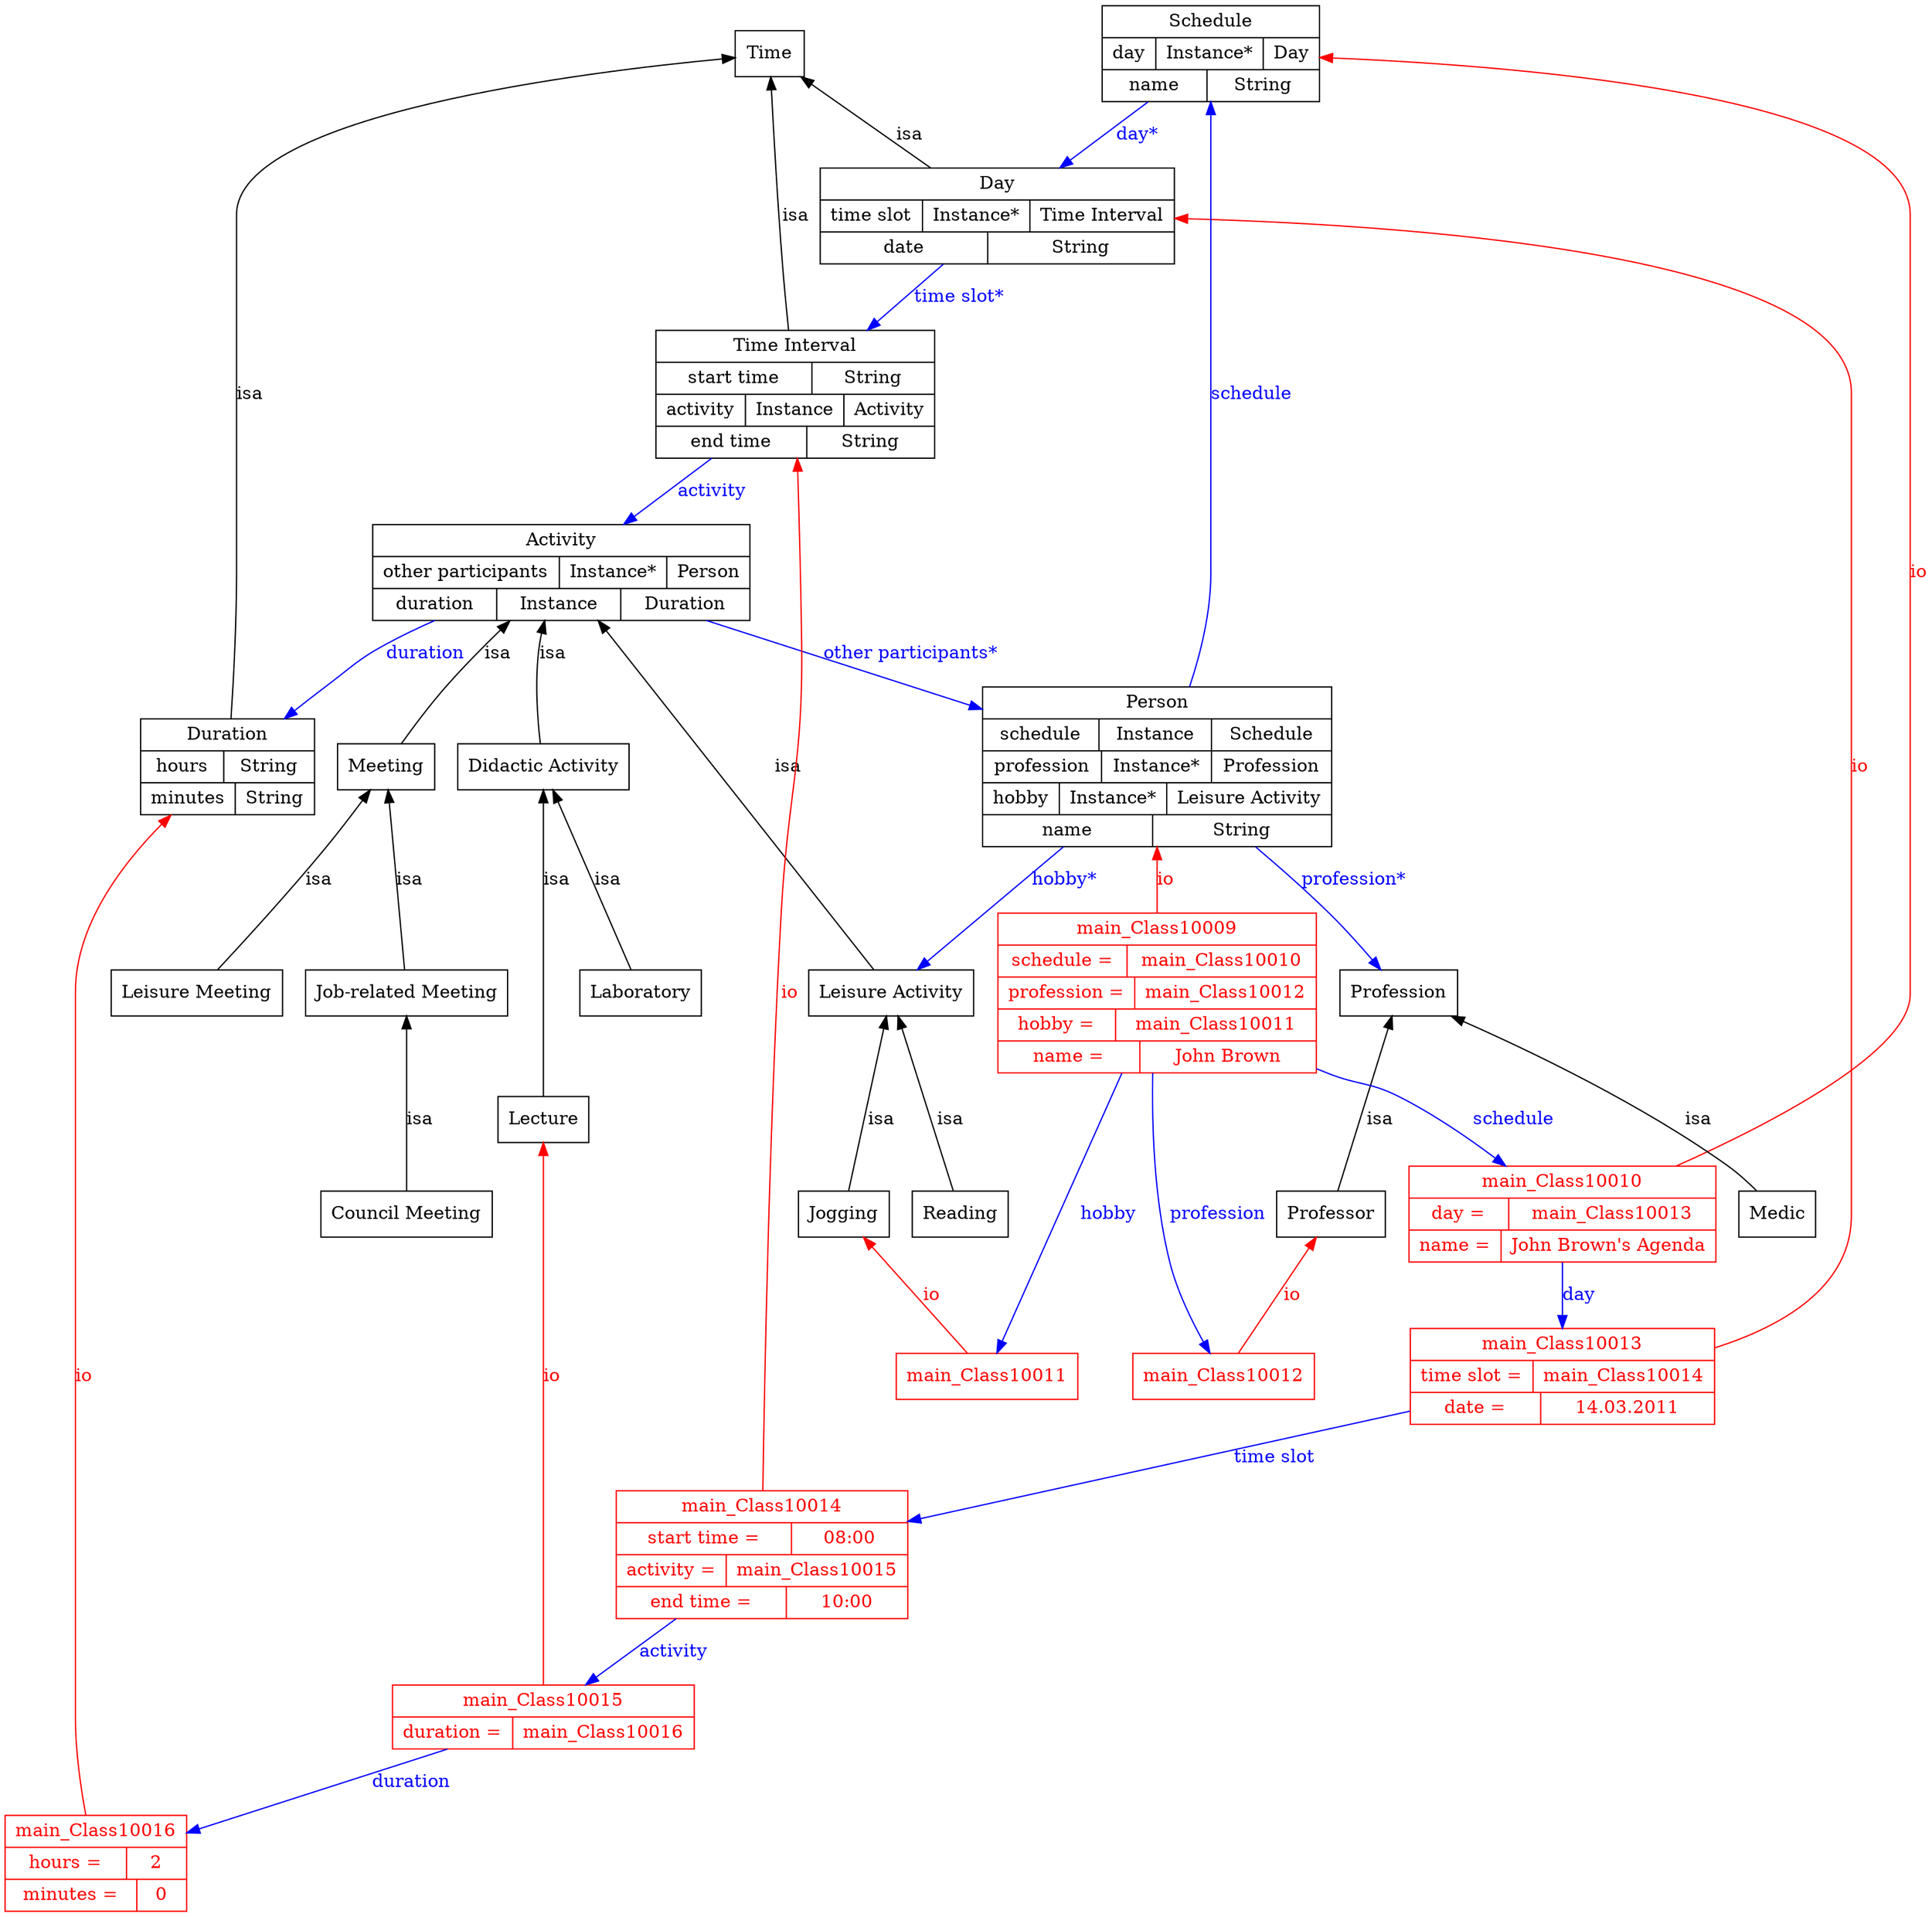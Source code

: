 digraph main {
	node [label="\N"];
	graph [bb="0,0,1386,1516"];
	Schedule [label="{Schedule|{day|Instance*|{Day}}|{name|String}}", shape=record, color="0.0,0.0,0.0", fontcolor="0.0,0.0,0.0", pos="825,1478", rects="742,1490,909,1515 742,1465,783,1490 783,1465,865,1490 865,1465,909,1490 742,1440,823,1465 823,1440,909,1465", width="2.31", height="1.04"];
	Day [label="{Day|{time slot|Instance*|{Time Interval}}|{date|String}}", shape=record, color="0.0,0.0,0.0", fontcolor="0.0,0.0,0.0", pos="664,1348", rects="531,1360,797,1385 531,1335,607,1360 607,1335,689,1360 689,1335,797,1360 531,1310,658,1335 658,1310,797,1335", width="3.69", height="1.04"];
	Activity [label="{Activity|{other participants|Instance*|{Person}}|{duration|Instance|{Duration}}}", shape=record, color="0.0,0.0,0.0", fontcolor="0.0,0.0,0.0", pos="363,1064", rects="221,1076,505,1101 221,1051,360,1076 360,1051,442,1076 442,1051,505,1076 221,1026,314,1051 314,1026,408,1051 408,1026,505,1051", width="3.94", height="1.04"];
	Person [label="{Person|{schedule|Instance|{Schedule}}|{profession|Instance*|{Profession}}|{hobby|Instance*|{Leisure Activity}}|{name|String}}", shape=record, color="0.0,0.0,0.0", fontcolor="0.0,0.0,0.0", pos="807,909", rects="676,946,939,971 676,921,763,946 763,921,849,946 849,921,939,946 676,896,764,921 764,896,849,921 849,896,938,921 676,871,734,896 \
734,871,816,896 816,871,939,896 676,846,805,871 805,846,939,871", width="3.64", height="1.74"];
	Duration [label="{Duration|{hours|String}|{minutes|String}}", shape=record, color="0.0,0.0,0.0", fontcolor="0.0,0.0,0.0", pos="113,909", rects="48,921,178,946 48,896,111,921 111,896,178,921 48,871,120,896 120,871,178,896", width="1.81", height="1.04"];
	Meeting [label=Meeting, shape=box, color="0.0,0.0,0.0", fontcolor="0.0,0.0,0.0", pos="232,909", width="1.00", height="0.50"];
	"Council Meeting" [label="Council Meeting", shape=box, color="0.0,0.0,0.0", fontcolor="0.0,0.0,0.0", pos="247,556", width="1.75", height="0.50"];
	"Job-related Meeting" [label="Job-related Meeting", shape=box, color="0.0,0.0,0.0", fontcolor="0.0,0.0,0.0", pos="247,729", width="2.08", height="0.50"];
	Lecture [label=Lecture, shape=box, color="0.0,0.0,0.0", fontcolor="0.0,0.0,0.0", pos="350,630", width="0.94", height="0.50"];
	"Didactic Activity" [label="Didactic Activity", shape=box, color="0.0,0.0,0.0", fontcolor="0.0,0.0,0.0", pos="350,909", width="1.78", height="0.50"];
	"Time Interval" [label="{Time Interval|{start time|String}|{activity|Instance|{Activity}}|{end time|String}}", shape=record, color="0.0,0.0,0.0", fontcolor="0.0,0.0,0.0", pos="516,1206", rects="411,1231,622,1256 411,1206,529,1231 529,1206,622,1231 411,1181,478,1206 478,1181,553,1206 553,1181,622,1206 411,1156,526,1181 52\
6,1156,622,1181", width="2.92", height="1.39"];
	Time [label=Time, shape=box, color="0.0,0.0,0.0", fontcolor="0.0,0.0,0.0", pos="494,1478", width="0.75", height="0.50"];
	Medic [label=Medic, shape=box, color="0.0,0.0,0.0", fontcolor="0.0,0.0,0.0", pos="1273,556", width="0.75", height="0.50"];
	Profession [label=Profession, shape=box, color="0.0,0.0,0.0", fontcolor="0.0,0.0,0.0", pos="988,729", width="1.19", height="0.50"];
	main_Class10009 [label="{main_Class10009|{schedule =|{main_Class10010}}|{profession =|{main_Class10012}}|{hobby =|{main_Class10011}}|{name =|{John Brown\
}}}", shape=record, color="0.0,1.0,1.0", fontcolor="0.0,1.0,1.0", pos="807,729", rects="687,766,927,791 687,741,784,766 784,741,927,766 687,716,789,741 789,716,927,741 687,691,775,716 775,691,927,716 687,666,794,691 \
794,666,927,691", width="3.33", height="1.74"];
	main_Class10010 [label="{main_Class10010|{day =|{main_Class10013}}|{name =|{John Brown's Agenda}}}", shape=record, color="0.0,1.0,1.0", fontcolor="0.0,1.0,1.0", pos="1111,556", rects="994,568,1228,593 994,543,1070,568 1070,543,1228,568 994,518,1065,543 1065,518,1228,543", width="3.25", height="1.04"];
	main_Class10012 [label=main_Class10012, shape=box, color="0.0,1.0,1.0", fontcolor="0.0,1.0,1.0", pos="868,426", width="1.92", height="0.50"];
	main_Class10011 [label=main_Class10011, shape=box, color="0.0,1.0,1.0", fontcolor="0.0,1.0,1.0", pos="670,426", width="1.92", height="0.50"];
	"Leisure Activity" [label="Leisure Activity", shape=box, color="0.0,0.0,0.0", fontcolor="0.0,0.0,0.0", pos="607,729", width="1.69", height="0.50"];
	Jogging [label=Jogging, shape=box, color="0.0,0.0,0.0", fontcolor="0.0,0.0,0.0", pos="573,556", width="0.92", height="0.50"];
	main_Class10013 [label="{main_Class10013|{time slot =|{main_Class10014}}|{date =|{14.03.2011}}}", shape=record, color="0.0,1.0,1.0", fontcolor="0.0,1.0,1.0", pos="1111,426", rects="996,438,1227,463 996,413,1089,438 1089,413,1227,438 996,388,1094,413 1094,388,1227,413", width="3.19", height="1.04"];
	main_Class10014 [label="{main_Class10014|{start time =|{08:00}}|{activity =|{main_Class10015}}|{end time =|{10:00}}}", shape=record, color="0.0,1.0,1.0", fontcolor="0.0,1.0,1.0", pos="512,284", rects="401,309,623,334 401,284,534,309 534,284,623,309 401,259,485,284 485,259,623,284 401,234,530,259 530,234,623,259", width="3.08", height="1.39"];
	Professor [label=Professor, shape=box, color="0.0,0.0,0.0", fontcolor="0.0,0.0,0.0", pos="936,556", width="1.11", height="0.50"];
	main_Class10015 [label="{main_Class10015|{duration =|{main_Class10016}}}", shape=record, color="0.0,1.0,1.0", fontcolor="0.0,1.0,1.0", pos="350,155", rects="236,155,465,180 236,130,327,155 327,130,465,155", width="3.17", height="0.69"];
	main_Class10016 [label="{main_Class10016|{hours =|{2}}|{minutes =|{0}}}", shape=record, color="0.0,1.0,1.0", fontcolor="0.0,1.0,1.0", pos="95,38", rects="26,50,164,75 26,25,118,50 118,25,164,50 26,0,126,25 126,0,164,25", width="1.92", height="1.04"];
	Laboratory [label=Laboratory, shape=box, color="0.0,0.0,0.0", fontcolor="0.0,0.0,0.0", pos="424,729", width="1.28", height="0.50"];
	"Leisure Meeting" [label="Leisure Meeting", shape=box, color="0.0,0.0,0.0", fontcolor="0.0,0.0,0.0", pos="91,729", width="1.75", height="0.50"];
	Reading [label=Reading, shape=box, color="0.0,0.0,0.0", fontcolor="0.0,0.0,0.0", pos="659,556", width="0.97", height="0.50"];
	Schedule -> Day [style=filled, label="day*", color="0.6666667,1.0,1.0", fontcolor="0.6666667,1.0,1.0", pos="e,710,1385 778,1440 759,1424 737,1407 718,1391", lp="769,1413"];
	Activity -> Person [style=filled, label="other participants*", color="0.6666667,1.0,1.0", fontcolor="0.6666667,1.0,1.0", pos="e,676,955 472,1026 530,1005 603,980 666,958", lp="636,999"];
	Activity -> Duration [style=filled, label=duration, color="0.6666667,1.0,1.0", fontcolor="0.6666667,1.0,1.0", pos="e,150,946 261,1026 250,1020 238,1014 228,1008 203,992 178,971 157,953", lp="260,999"];
	Activity -> Meeting [label=isa, color="0.0,0.0,0.0", fontcolor="0.0,0.0,0.0", dir=back, pos="s,325,1026 318,1019 305,1004 290,987 277,972 265,957 253,940 244,927", lp="316,999"];
	"Job-related Meeting" -> "Council Meeting" [label=isa, color="0.0,0.0,0.0", fontcolor="0.0,0.0,0.0", dir=back, pos="s,247,711 247,701 247,664 247,604 247,574", lp="256,630"];
	Meeting -> "Job-related Meeting" [label=isa, color="0.0,0.0,0.0", fontcolor="0.0,0.0,0.0", dir=back, pos="s,234,891 235,881 237,843 243,778 245,747", lp="248,819"];
	"Didactic Activity" -> Lecture [label=isa, color="0.0,0.0,0.0", fontcolor="0.0,0.0,0.0", dir=back, pos="s,350,891 350,881 350,823 350,695 350,648", lp="359,819"];
	Time -> "Time Interval" [label=isa, color="0.0,0.0,0.0", fontcolor="0.0,0.0,0.0", dir=back, pos="s,494,1460 494,1450 496,1416 498,1359 503,1310 505,1292 507,1273 509,1256", lp="512,1348"];
	"Time Interval" -> Activity [style=filled, label=activity, color="0.6666667,1.0,1.0", fontcolor="0.6666667,1.0,1.0", pos="e,403,1101 462,1156 446,1140 427,1123 410,1108", lp="468,1129"];
	Profession -> Medic [label=isa, color="0.0,0.0,0.0", fontcolor="0.0,0.0,0.0", dir=back, pos="s,1030,711 1039,707 1092,683 1174,642 1237,594 1244,588 1251,581 1257,574", lp="1214,630"];
	Person -> main_Class10009 [label=io, color="0.0,1.0,1.0", fontcolor="0.0,1.0,1.0", dir=back, pos="s,807,846 807,836 807,821 807,806 807,791", lp="813,819"];
	main_Class10009 -> main_Class10010 [style=filled, label=schedule, color="0.6666667,1.0,1.0", fontcolor="0.6666667,1.0,1.0", pos="e,1066,593 927,670 930,668 933,667 936,666 957,656 964,658 985,648 1011,635 1036,616 1058,599", lp="1068,630"];
	main_Class10009 -> main_Class10012 [style=filled, label=profession, color="0.6666667,1.0,1.0", fontcolor="0.6666667,1.0,1.0", pos="e,854,444 802,666 801,623 803,566 817,518 823,494 837,470 848,453", lp="852,556"];
	main_Class10009 -> main_Class10011 [style=filled, label=hobby, color="0.6666667,1.0,1.0", fontcolor="0.6666667,1.0,1.0", pos="e,678,444 778,666 748,601 703,501 682,453", lp="765,556"];
	Time -> Day [label=isa, color="0.0,0.0,0.0", fontcolor="0.0,0.0,0.0", dir=back, pos="s,518,1460 526,1454 551,1435 586,1407 615,1385", lp="597,1413"];
	Day -> "Time Interval" [style=filled, label="time slot*", color="0.6666667,1.0,1.0", fontcolor="0.6666667,1.0,1.0", pos="e,568,1256 624,1310 609,1296 592,1279 575,1263", lp="635,1283"];
	Person -> Schedule [style=filled, label=schedule, color="0.6666667,1.0,1.0", fontcolor="0.6666667,1.0,1.0", pos="e,825,1440 818,971 821,999 825,1033 825,1064 825,1348 825,1348 825,1348 825,1375 825,1405 825,1430", lp="855,1206"];
	Person -> Profession [style=filled, label="profession*", color="0.6666667,1.0,1.0", fontcolor="0.6666667,1.0,1.0", pos="e,974,747 879,846 898,829 918,810 936,792 947,780 959,767 968,755", lp="953,819"];
	Person -> "Leisure Activity" [style=filled, label="hobby*", color="0.6666667,1.0,1.0", fontcolor="0.6666667,1.0,1.0", pos="e,627,747 737,846 702,814 661,778 635,754", lp="736,819"];
	Activity -> "Leisure Activity" [label=isa, color="0.0,0.0,0.0", fontcolor="0.0,0.0,0.0", dir=back, pos="s,391,1026 397,1018 452,943 556,798 594,747", lp="525,909"];
	Jogging -> main_Class10011 [label=io, color="0.0,1.0,1.0", fontcolor="0.0,1.0,1.0", dir=back, pos="s,586,538 592,530 612,504 640,466 656,444", lp="632,491"];
	Schedule -> main_Class10010 [label=io, color="0.0,1.0,1.0", fontcolor="0.0,1.0,1.0", dir=back, pos="s,909,1475 919,1475 1076,1467 1374,1440 1374,1348 1374,1348 1374,1348 1374,729 1374,686 1273,629 1196,593", lp="1380,1064"];
	main_Class10010 -> main_Class10013 [style=filled, label=day, color="0.6666667,1.0,1.0", fontcolor="0.6666667,1.0,1.0", pos="e,1111,463 1111,518 1111,504 1111,488 1111,473", lp="1123,491"];
	Day -> main_Class10013 [label=io, color="0.0,1.0,1.0", fontcolor="0.0,1.0,1.0", dir=back, pos="s,797,1333 807,1332 1002,1307 1328,1258 1328,1206 1328,1206 1328,1206 1328,556 1328,502 1279,470 1227,451", lp="1334,909"];
	main_Class10013 -> main_Class10014 [style=filled, label="time slot", color="0.6666667,1.0,1.0", fontcolor="0.6666667,1.0,1.0", pos="e,623,310 996,399 892,374 739,337 633,312", lp="894,361"];
	Profession -> Professor [label=isa, color="0.0,0.0,0.0", fontcolor="0.0,0.0,0.0", dir=back, pos="s,983,711 980,701 969,665 950,604 941,574", lp="971,630"];
	Professor -> main_Class10012 [label=io, color="0.0,1.0,1.0", fontcolor="0.0,1.0,1.0", dir=back, pos="s,927,538 922,529 909,503 890,466 878,444", lp="911,491"];
	Activity -> "Didactic Activity" [label=isa, color="0.0,0.0,0.0", fontcolor="0.0,0.0,0.0", dir=back, pos="s,350,1026 348,1016 348,1013 347,1011 347,1008 343,980 345,947 347,927", lp="356,999"];
	Lecture -> main_Class10015 [label=io, color="0.0,1.0,1.0", fontcolor="0.0,1.0,1.0", dir=back, pos="s,350,612 350,602 350,574 350,529 350,491 350,491 350,491 350,284 350,248 350,206 350,180", lp="356,426"];
	main_Class10015 -> main_Class10016 [style=filled, label=duration, color="0.6666667,1.0,1.0", fontcolor="0.6666667,1.0,1.0", pos="e,164,70 295,130 260,114 213,93 173,74", lp="280,103"];
	"Time Interval" -> main_Class10014 [label=io, color="0.0,1.0,1.0", fontcolor="0.0,1.0,1.0", dir=back, pos="s,525,1156 527,1146 533,1107 541,1054 545,1008 552,911 531,888 525,792 514,624 512,425 512,334", lp="531,729"];
	main_Class10014 -> main_Class10015 [style=filled, label=activity, color="0.6666667,1.0,1.0", fontcolor="0.6666667,1.0,1.0", pos="e,381,180 449,234 429,218 407,201 389,187", lp="449,207"];
	"Didactic Activity" -> Laboratory [label=isa, color="0.0,0.0,0.0", fontcolor="0.0,0.0,0.0", dir=back, pos="s,358,891 362,882 377,844 403,778 417,747", lp="397,819"];
	Duration -> main_Class10016 [label=io, color="0.0,1.0,1.0", fontcolor="0.0,1.0,1.0", dir=back, pos="s,72,871 65,864 35,830 1,780 0,729 0,729 0,729 0,155 0,123 22,96 44,75", lp="6,426"];
	"Leisure Activity" -> Jogging [label=isa, color="0.0,0.0,0.0", fontcolor="0.0,0.0,0.0", dir=back, pos="s,603,711 601,701 595,665 582,604 577,574", lp="598,630"];
	Meeting -> "Leisure Meeting" [label=isa, color="0.0,0.0,0.0", fontcolor="0.0,0.0,0.0", dir=back, pos="s,219,891 213,883 205,871 196,858 187,846 160,810 126,770 107,747", lp="181,819"];
	"Leisure Activity" -> Reading [label=isa, color="0.0,0.0,0.0", fontcolor="0.0,0.0,0.0", dir=back, pos="s,612,711 615,701 626,665 645,604 654,574", lp="649,630"];
	Time -> Duration [label=isa, color="0.0,0.0,0.0", fontcolor="0.0,0.0,0.0", dir=back, pos="s,467,1475 457,1474 361,1460 119,1418 119,1348 119,1348 119,1348 119,1064 119,1024 117,978 115,946", lp="128,1206"];
}
